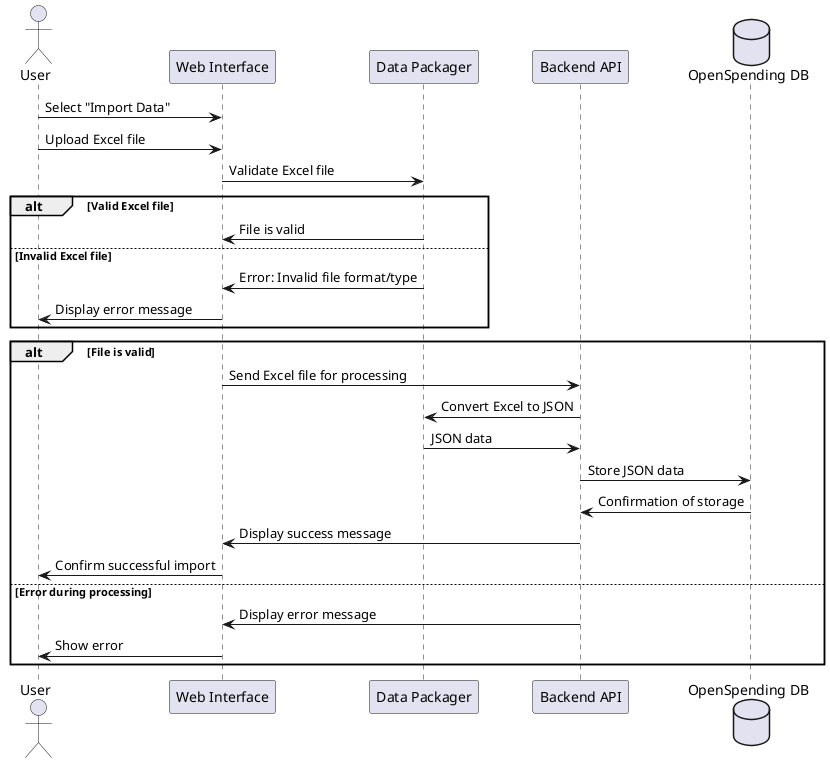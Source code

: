 @startuml
actor User
participant "Web Interface" as Web
participant "Data Packager" as Packager
participant "Backend API" as API
database "OpenSpending DB" as DB

User -> Web : Select "Import Data"
User -> Web : Upload Excel file
Web -> Packager : Validate Excel file
alt Valid Excel file
    Packager -> Web : File is valid
else Invalid Excel file
    Packager -> Web : Error: Invalid file format/type
    Web -> User : Display error message
    deactivate Packager
end
alt File is valid
    Web -> API : Send Excel file for processing
    API -> Packager : Convert Excel to JSON
    Packager -> API : JSON data
    API -> DB : Store JSON data
    DB -> API : Confirmation of storage
    API -> Web : Display success message
    Web -> User : Confirm successful import
else Error during processing
    API -> Web : Display error message
    Web -> User : Show error
end
@enduml